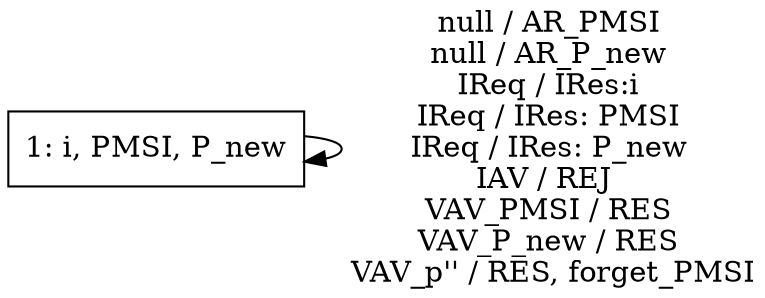 digraph UE_states {
size = "7,2"
1 [shape = rectangle, label = "1: i, PMSI, P_new"]

1 -> 1 [label = " null / AR_PMSI \n null / AR_P_new \n IReq / IRes:i \n IReq / IRes: PMSI \n IReq / IRes: P_new \n IAV / REJ  \n VAV_PMSI / RES \n VAV_P_new / RES \n VAV_p'' / RES, forget_PMSI"]
}
